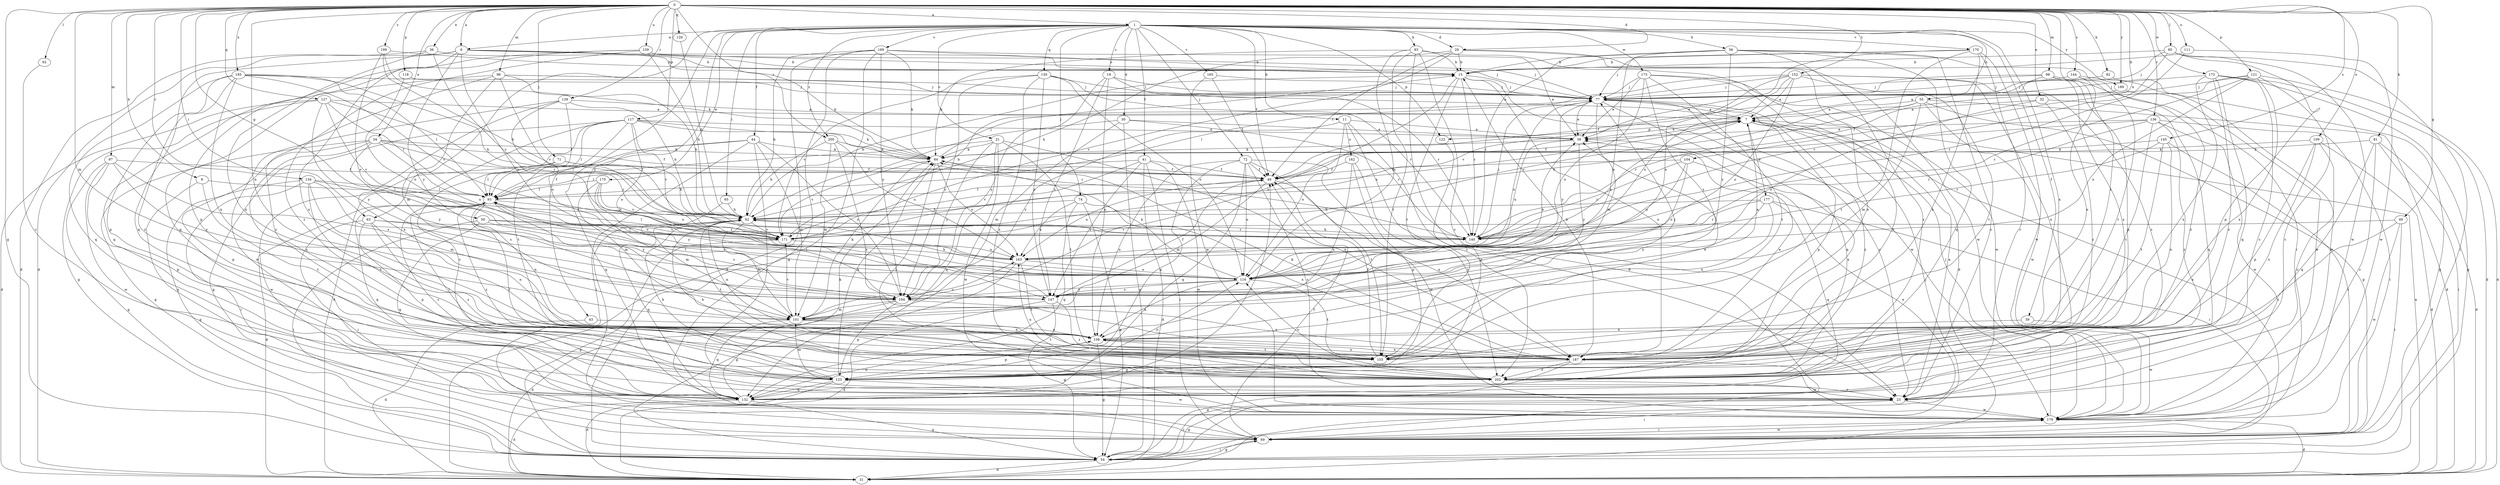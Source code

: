strict digraph  {
0;
1;
6;
7;
8;
11;
15;
19;
21;
23;
29;
30;
31;
32;
34;
36;
38;
39;
41;
43;
44;
46;
49;
50;
54;
55;
56;
62;
63;
65;
69;
71;
72;
74;
77;
81;
82;
83;
84;
85;
92;
93;
96;
97;
98;
101;
104;
108;
109;
111;
116;
117;
118;
121;
122;
123;
126;
127;
130;
132;
134;
136;
139;
140;
144;
145;
147;
152;
155;
159;
162;
163;
165;
169;
170;
171;
172;
173;
175;
177;
179;
185;
187;
189;
194;
199;
200;
202;
0 -> 1  [label=a];
0 -> 6  [label=a];
0 -> 8  [label=b];
0 -> 29  [label=d];
0 -> 32  [label=e];
0 -> 34  [label=e];
0 -> 36  [label=e];
0 -> 49  [label=g];
0 -> 50  [label=g];
0 -> 54  [label=g];
0 -> 63  [label=i];
0 -> 71  [label=j];
0 -> 81  [label=k];
0 -> 82  [label=k];
0 -> 85  [label=l];
0 -> 92  [label=l];
0 -> 96  [label=m];
0 -> 97  [label=m];
0 -> 98  [label=m];
0 -> 101  [label=m];
0 -> 104  [label=n];
0 -> 108  [label=n];
0 -> 109  [label=o];
0 -> 111  [label=o];
0 -> 117  [label=p];
0 -> 118  [label=p];
0 -> 121  [label=p];
0 -> 126  [label=q];
0 -> 127  [label=q];
0 -> 134  [label=r];
0 -> 136  [label=r];
0 -> 139  [label=r];
0 -> 144  [label=s];
0 -> 145  [label=s];
0 -> 152  [label=t];
0 -> 155  [label=t];
0 -> 159  [label=u];
0 -> 172  [label=w];
0 -> 185  [label=x];
0 -> 189  [label=y];
0 -> 199  [label=z];
0 -> 200  [label=z];
1 -> 6  [label=a];
1 -> 11  [label=b];
1 -> 19  [label=c];
1 -> 21  [label=c];
1 -> 29  [label=d];
1 -> 30  [label=d];
1 -> 39  [label=f];
1 -> 41  [label=f];
1 -> 43  [label=f];
1 -> 44  [label=f];
1 -> 46  [label=f];
1 -> 55  [label=h];
1 -> 56  [label=h];
1 -> 63  [label=i];
1 -> 65  [label=i];
1 -> 72  [label=j];
1 -> 74  [label=j];
1 -> 83  [label=k];
1 -> 122  [label=p];
1 -> 130  [label=q];
1 -> 165  [label=v];
1 -> 169  [label=v];
1 -> 170  [label=v];
1 -> 173  [label=w];
1 -> 175  [label=w];
1 -> 187  [label=x];
1 -> 189  [label=y];
1 -> 194  [label=y];
1 -> 200  [label=z];
6 -> 15  [label=b];
6 -> 31  [label=d];
6 -> 77  [label=j];
6 -> 84  [label=k];
6 -> 116  [label=o];
6 -> 132  [label=q];
6 -> 187  [label=x];
6 -> 194  [label=y];
7 -> 38  [label=e];
7 -> 46  [label=f];
7 -> 122  [label=p];
7 -> 123  [label=p];
7 -> 177  [label=w];
7 -> 202  [label=z];
8 -> 93  [label=l];
8 -> 132  [label=q];
8 -> 155  [label=t];
11 -> 23  [label=c];
11 -> 38  [label=e];
11 -> 116  [label=o];
11 -> 162  [label=u];
11 -> 194  [label=y];
11 -> 202  [label=z];
15 -> 77  [label=j];
15 -> 140  [label=r];
15 -> 155  [label=t];
15 -> 179  [label=w];
15 -> 187  [label=x];
15 -> 194  [label=y];
19 -> 77  [label=j];
19 -> 108  [label=n];
19 -> 140  [label=r];
19 -> 147  [label=s];
19 -> 194  [label=y];
21 -> 84  [label=k];
21 -> 93  [label=l];
21 -> 132  [label=q];
21 -> 155  [label=t];
21 -> 179  [label=w];
21 -> 187  [label=x];
21 -> 194  [label=y];
23 -> 7  [label=a];
23 -> 54  [label=g];
23 -> 69  [label=i];
23 -> 179  [label=w];
29 -> 15  [label=b];
29 -> 31  [label=d];
29 -> 46  [label=f];
29 -> 62  [label=h];
29 -> 171  [label=v];
29 -> 179  [label=w];
30 -> 38  [label=e];
30 -> 54  [label=g];
30 -> 62  [label=h];
30 -> 101  [label=m];
30 -> 140  [label=r];
31 -> 7  [label=a];
32 -> 7  [label=a];
32 -> 116  [label=o];
32 -> 132  [label=q];
32 -> 202  [label=z];
34 -> 46  [label=f];
34 -> 54  [label=g];
34 -> 84  [label=k];
34 -> 123  [label=p];
34 -> 140  [label=r];
34 -> 163  [label=u];
34 -> 187  [label=x];
34 -> 194  [label=y];
36 -> 15  [label=b];
36 -> 31  [label=d];
36 -> 171  [label=v];
36 -> 187  [label=x];
38 -> 84  [label=k];
38 -> 163  [label=u];
38 -> 194  [label=y];
39 -> 108  [label=n];
39 -> 179  [label=w];
41 -> 31  [label=d];
41 -> 46  [label=f];
41 -> 69  [label=i];
41 -> 93  [label=l];
41 -> 147  [label=s];
41 -> 171  [label=v];
41 -> 179  [label=w];
43 -> 31  [label=d];
43 -> 108  [label=n];
44 -> 23  [label=c];
44 -> 69  [label=i];
44 -> 84  [label=k];
44 -> 93  [label=l];
44 -> 101  [label=m];
44 -> 132  [label=q];
44 -> 194  [label=y];
46 -> 93  [label=l];
46 -> 101  [label=m];
46 -> 163  [label=u];
46 -> 187  [label=x];
49 -> 69  [label=i];
49 -> 171  [label=v];
49 -> 179  [label=w];
49 -> 202  [label=z];
50 -> 69  [label=i];
50 -> 116  [label=o];
50 -> 132  [label=q];
50 -> 140  [label=r];
50 -> 171  [label=v];
54 -> 23  [label=c];
54 -> 31  [label=d];
54 -> 38  [label=e];
54 -> 69  [label=i];
54 -> 77  [label=j];
55 -> 7  [label=a];
55 -> 31  [label=d];
55 -> 54  [label=g];
55 -> 101  [label=m];
55 -> 140  [label=r];
55 -> 171  [label=v];
55 -> 179  [label=w];
56 -> 15  [label=b];
56 -> 23  [label=c];
56 -> 69  [label=i];
56 -> 116  [label=o];
56 -> 132  [label=q];
56 -> 140  [label=r];
56 -> 194  [label=y];
56 -> 202  [label=z];
62 -> 15  [label=b];
62 -> 69  [label=i];
62 -> 101  [label=m];
62 -> 108  [label=n];
62 -> 132  [label=q];
62 -> 140  [label=r];
62 -> 155  [label=t];
62 -> 171  [label=v];
63 -> 69  [label=i];
63 -> 108  [label=n];
63 -> 123  [label=p];
63 -> 147  [label=s];
63 -> 171  [label=v];
63 -> 202  [label=z];
65 -> 62  [label=h];
65 -> 101  [label=m];
69 -> 7  [label=a];
69 -> 46  [label=f];
69 -> 54  [label=g];
69 -> 179  [label=w];
71 -> 46  [label=f];
71 -> 62  [label=h];
71 -> 93  [label=l];
71 -> 179  [label=w];
72 -> 23  [label=c];
72 -> 46  [label=f];
72 -> 108  [label=n];
72 -> 116  [label=o];
72 -> 123  [label=p];
72 -> 132  [label=q];
72 -> 155  [label=t];
72 -> 179  [label=w];
74 -> 54  [label=g];
74 -> 62  [label=h];
74 -> 132  [label=q];
74 -> 163  [label=u];
74 -> 187  [label=x];
77 -> 7  [label=a];
77 -> 23  [label=c];
77 -> 38  [label=e];
77 -> 101  [label=m];
77 -> 116  [label=o];
77 -> 132  [label=q];
77 -> 194  [label=y];
81 -> 23  [label=c];
81 -> 31  [label=d];
81 -> 69  [label=i];
81 -> 84  [label=k];
81 -> 132  [label=q];
82 -> 77  [label=j];
82 -> 179  [label=w];
83 -> 15  [label=b];
83 -> 23  [label=c];
83 -> 31  [label=d];
83 -> 84  [label=k];
83 -> 116  [label=o];
83 -> 155  [label=t];
83 -> 187  [label=x];
84 -> 46  [label=f];
84 -> 77  [label=j];
84 -> 163  [label=u];
84 -> 171  [label=v];
84 -> 202  [label=z];
85 -> 15  [label=b];
85 -> 69  [label=i];
85 -> 77  [label=j];
85 -> 123  [label=p];
85 -> 140  [label=r];
85 -> 179  [label=w];
92 -> 23  [label=c];
93 -> 23  [label=c];
93 -> 31  [label=d];
93 -> 62  [label=h];
93 -> 108  [label=n];
93 -> 132  [label=q];
93 -> 194  [label=y];
93 -> 202  [label=z];
96 -> 7  [label=a];
96 -> 62  [label=h];
96 -> 77  [label=j];
96 -> 101  [label=m];
96 -> 132  [label=q];
96 -> 171  [label=v];
96 -> 202  [label=z];
97 -> 46  [label=f];
97 -> 54  [label=g];
97 -> 123  [label=p];
97 -> 147  [label=s];
97 -> 179  [label=w];
97 -> 194  [label=y];
98 -> 7  [label=a];
98 -> 38  [label=e];
98 -> 77  [label=j];
98 -> 123  [label=p];
98 -> 187  [label=x];
98 -> 202  [label=z];
101 -> 84  [label=k];
101 -> 108  [label=n];
101 -> 132  [label=q];
101 -> 155  [label=t];
101 -> 163  [label=u];
101 -> 171  [label=v];
104 -> 46  [label=f];
104 -> 116  [label=o];
104 -> 140  [label=r];
104 -> 163  [label=u];
104 -> 187  [label=x];
108 -> 54  [label=g];
108 -> 77  [label=j];
108 -> 123  [label=p];
108 -> 155  [label=t];
108 -> 187  [label=x];
109 -> 23  [label=c];
109 -> 31  [label=d];
109 -> 84  [label=k];
109 -> 123  [label=p];
109 -> 202  [label=z];
111 -> 15  [label=b];
111 -> 140  [label=r];
111 -> 179  [label=w];
116 -> 38  [label=e];
116 -> 62  [label=h];
116 -> 84  [label=k];
116 -> 108  [label=n];
116 -> 147  [label=s];
116 -> 155  [label=t];
116 -> 194  [label=y];
117 -> 23  [label=c];
117 -> 31  [label=d];
117 -> 38  [label=e];
117 -> 54  [label=g];
117 -> 84  [label=k];
117 -> 93  [label=l];
117 -> 116  [label=o];
117 -> 140  [label=r];
117 -> 155  [label=t];
117 -> 171  [label=v];
118 -> 77  [label=j];
118 -> 116  [label=o];
121 -> 23  [label=c];
121 -> 31  [label=d];
121 -> 46  [label=f];
121 -> 77  [label=j];
121 -> 116  [label=o];
121 -> 140  [label=r];
121 -> 187  [label=x];
122 -> 123  [label=p];
123 -> 31  [label=d];
123 -> 62  [label=h];
123 -> 84  [label=k];
123 -> 93  [label=l];
123 -> 101  [label=m];
123 -> 116  [label=o];
123 -> 132  [label=q];
123 -> 179  [label=w];
126 -> 62  [label=h];
127 -> 7  [label=a];
127 -> 31  [label=d];
127 -> 54  [label=g];
127 -> 93  [label=l];
127 -> 140  [label=r];
127 -> 171  [label=v];
127 -> 194  [label=y];
130 -> 77  [label=j];
130 -> 116  [label=o];
130 -> 140  [label=r];
130 -> 147  [label=s];
130 -> 171  [label=v];
130 -> 194  [label=y];
130 -> 202  [label=z];
132 -> 31  [label=d];
132 -> 46  [label=f];
132 -> 54  [label=g];
132 -> 84  [label=k];
132 -> 108  [label=n];
134 -> 54  [label=g];
134 -> 69  [label=i];
134 -> 93  [label=l];
134 -> 101  [label=m];
134 -> 140  [label=r];
134 -> 147  [label=s];
134 -> 155  [label=t];
136 -> 38  [label=e];
136 -> 62  [label=h];
136 -> 69  [label=i];
136 -> 140  [label=r];
136 -> 155  [label=t];
136 -> 179  [label=w];
136 -> 202  [label=z];
139 -> 7  [label=a];
139 -> 62  [label=h];
139 -> 93  [label=l];
139 -> 116  [label=o];
139 -> 179  [label=w];
139 -> 187  [label=x];
140 -> 62  [label=h];
140 -> 77  [label=j];
144 -> 54  [label=g];
144 -> 77  [label=j];
144 -> 108  [label=n];
144 -> 155  [label=t];
145 -> 69  [label=i];
145 -> 84  [label=k];
145 -> 140  [label=r];
145 -> 155  [label=t];
145 -> 187  [label=x];
147 -> 7  [label=a];
147 -> 31  [label=d];
147 -> 46  [label=f];
147 -> 54  [label=g];
147 -> 93  [label=l];
147 -> 202  [label=z];
152 -> 7  [label=a];
152 -> 77  [label=j];
152 -> 93  [label=l];
152 -> 116  [label=o];
152 -> 155  [label=t];
152 -> 163  [label=u];
152 -> 171  [label=v];
152 -> 187  [label=x];
152 -> 202  [label=z];
155 -> 38  [label=e];
155 -> 46  [label=f];
159 -> 15  [label=b];
159 -> 62  [label=h];
159 -> 77  [label=j];
159 -> 123  [label=p];
159 -> 132  [label=q];
159 -> 202  [label=z];
162 -> 46  [label=f];
162 -> 108  [label=n];
162 -> 123  [label=p];
162 -> 202  [label=z];
163 -> 7  [label=a];
163 -> 54  [label=g];
163 -> 93  [label=l];
163 -> 116  [label=o];
163 -> 155  [label=t];
165 -> 46  [label=f];
165 -> 77  [label=j];
165 -> 179  [label=w];
169 -> 15  [label=b];
169 -> 31  [label=d];
169 -> 38  [label=e];
169 -> 54  [label=g];
169 -> 62  [label=h];
169 -> 69  [label=i];
169 -> 84  [label=k];
169 -> 194  [label=y];
170 -> 15  [label=b];
170 -> 23  [label=c];
170 -> 77  [label=j];
170 -> 116  [label=o];
170 -> 155  [label=t];
170 -> 179  [label=w];
170 -> 187  [label=x];
171 -> 7  [label=a];
171 -> 15  [label=b];
171 -> 54  [label=g];
171 -> 93  [label=l];
171 -> 163  [label=u];
172 -> 23  [label=c];
172 -> 31  [label=d];
172 -> 54  [label=g];
172 -> 77  [label=j];
172 -> 132  [label=q];
172 -> 187  [label=x];
172 -> 202  [label=z];
173 -> 38  [label=e];
173 -> 77  [label=j];
173 -> 116  [label=o];
173 -> 147  [label=s];
173 -> 155  [label=t];
173 -> 179  [label=w];
173 -> 202  [label=z];
175 -> 93  [label=l];
175 -> 101  [label=m];
175 -> 163  [label=u];
175 -> 171  [label=v];
175 -> 194  [label=y];
177 -> 62  [label=h];
177 -> 69  [label=i];
177 -> 108  [label=n];
177 -> 132  [label=q];
177 -> 140  [label=r];
177 -> 194  [label=y];
179 -> 31  [label=d];
179 -> 69  [label=i];
179 -> 77  [label=j];
185 -> 62  [label=h];
185 -> 77  [label=j];
185 -> 93  [label=l];
185 -> 108  [label=n];
185 -> 123  [label=p];
185 -> 132  [label=q];
185 -> 171  [label=v];
185 -> 202  [label=z];
187 -> 15  [label=b];
187 -> 38  [label=e];
187 -> 54  [label=g];
187 -> 84  [label=k];
187 -> 108  [label=n];
187 -> 123  [label=p];
187 -> 179  [label=w];
187 -> 202  [label=z];
189 -> 46  [label=f];
189 -> 179  [label=w];
194 -> 31  [label=d];
194 -> 101  [label=m];
194 -> 123  [label=p];
194 -> 187  [label=x];
199 -> 15  [label=b];
199 -> 62  [label=h];
199 -> 84  [label=k];
199 -> 116  [label=o];
200 -> 62  [label=h];
200 -> 84  [label=k];
200 -> 101  [label=m];
200 -> 163  [label=u];
200 -> 187  [label=x];
202 -> 23  [label=c];
202 -> 62  [label=h];
202 -> 93  [label=l];
202 -> 116  [label=o];
202 -> 163  [label=u];
}
